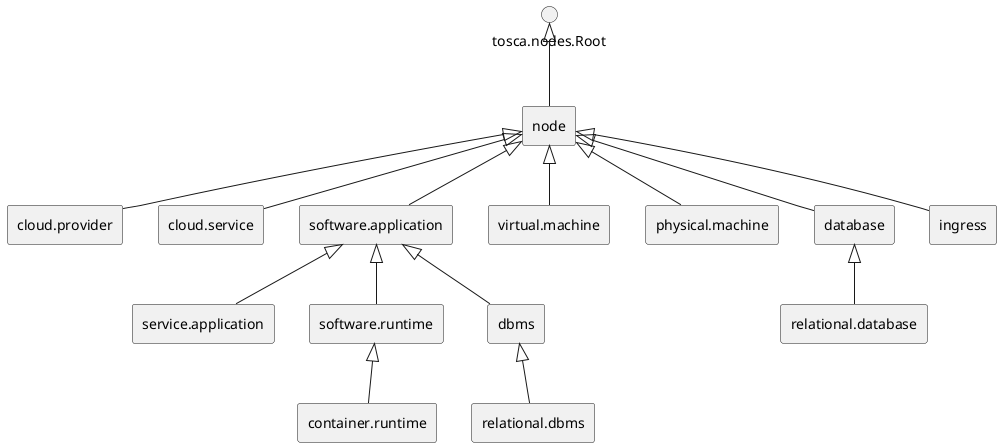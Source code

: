 @startuml
skinparam componentStyle rectangle


rectangle "node"

rectangle "cloud.provider"

rectangle "cloud.service"

rectangle "software.application"

rectangle "service.application"

rectangle "software.runtime"

rectangle "container.runtime"

rectangle "virtual.machine"

rectangle "physical.machine"

rectangle "database"

rectangle "relational.database"

rectangle "dbms"

rectangle "relational.dbms"

rectangle "ingress"


"tosca.nodes.Root" <|-- "node"

"node" <|-- "cloud.provider"

"node" <|-- "cloud.service"

"node" <|-- "software.application"

"software.application" <|-- "service.application"

"software.application" <|-- "software.runtime"

"software.runtime" <|-- "container.runtime"

"node" <|-- "virtual.machine"

"node" <|-- "physical.machine"

"node" <|-- "database"

"database" <|-- "relational.database"

"software.application" <|-- "dbms"

"dbms" <|-- "relational.dbms"

"node" <|-- "ingress"

@enduml
